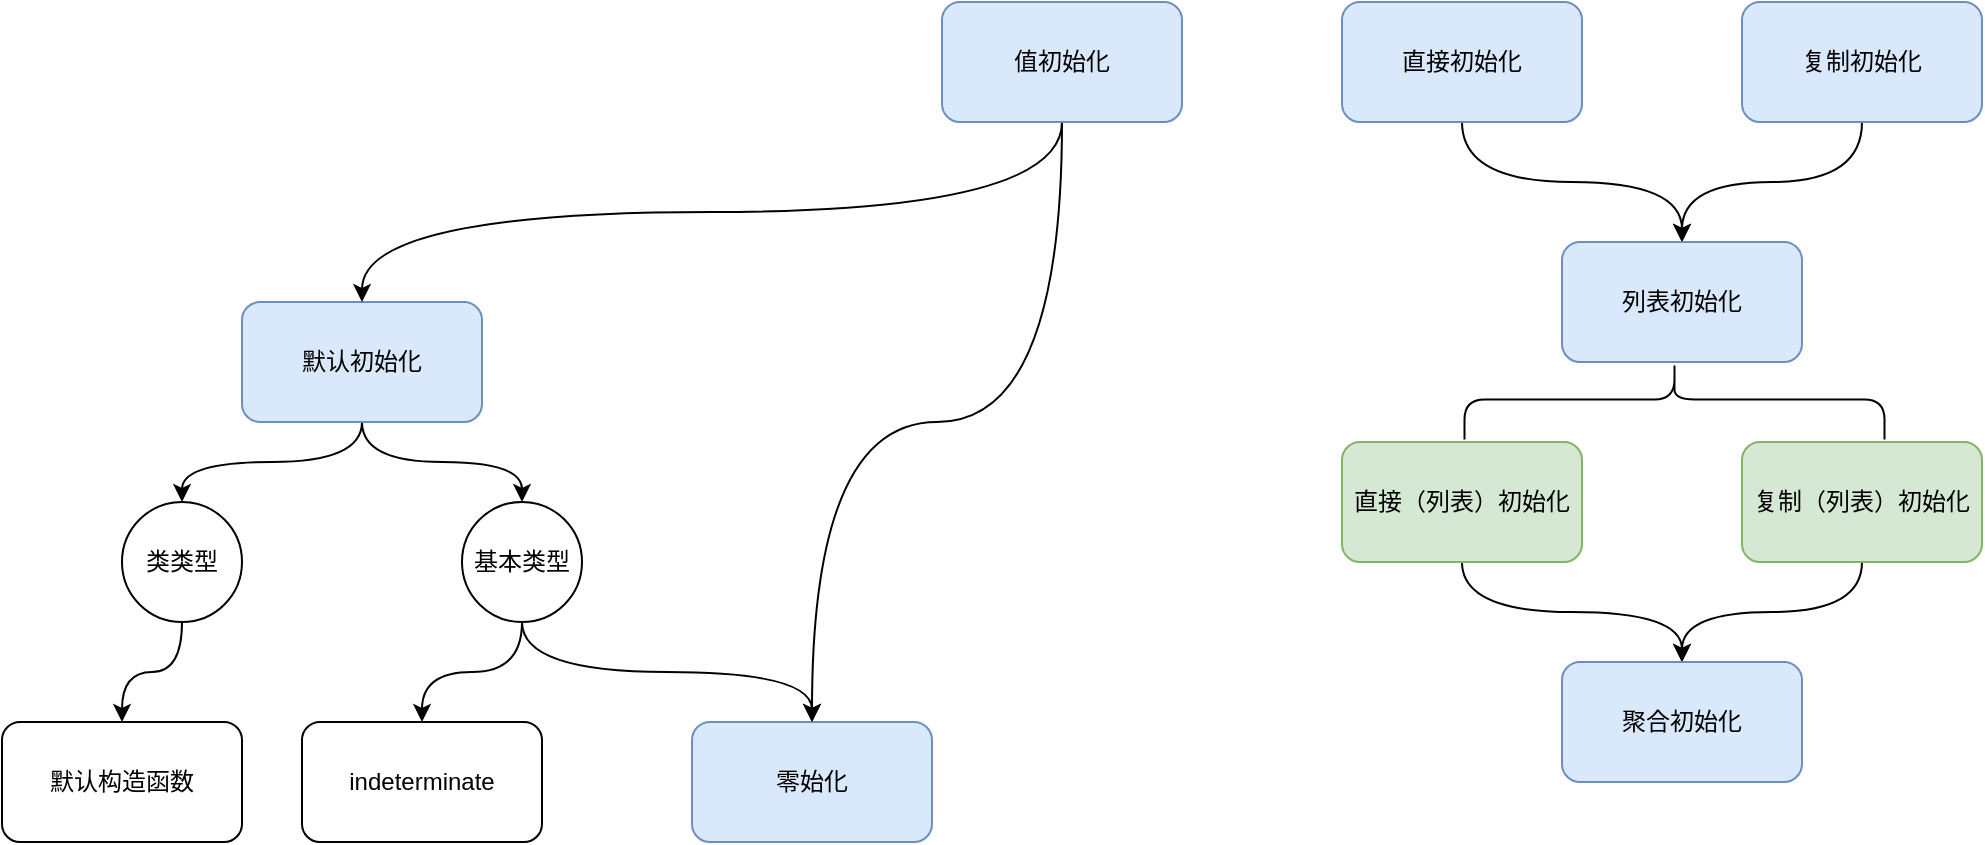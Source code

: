 <mxfile version="21.3.7" type="github">
  <diagram id="wFE0QG_FPsp0jaGvCLVb" name="Page-1">
    <mxGraphModel dx="966" dy="692" grid="1" gridSize="10" guides="1" tooltips="1" connect="1" arrows="1" fold="1" page="1" pageScale="1" pageWidth="850" pageHeight="1100" math="0" shadow="0">
      <root>
        <mxCell id="0" />
        <mxCell id="1" parent="0" />
        <mxCell id="Jm2jBwDtXu_H1HuVSEjl-3" style="edgeStyle=orthogonalEdgeStyle;rounded=0;orthogonalLoop=1;jettySize=auto;html=1;exitX=0.5;exitY=1;exitDx=0;exitDy=0;entryX=0.5;entryY=0;entryDx=0;entryDy=0;curved=1;" parent="1" source="Xrj2e5TeDreEWDdKq3HA-1" target="Jm2jBwDtXu_H1HuVSEjl-1" edge="1">
          <mxGeometry relative="1" as="geometry" />
        </mxCell>
        <mxCell id="Jm2jBwDtXu_H1HuVSEjl-4" style="edgeStyle=orthogonalEdgeStyle;curved=1;rounded=0;orthogonalLoop=1;jettySize=auto;html=1;exitX=0.5;exitY=1;exitDx=0;exitDy=0;" parent="1" source="Xrj2e5TeDreEWDdKq3HA-1" target="Jm2jBwDtXu_H1HuVSEjl-2" edge="1">
          <mxGeometry relative="1" as="geometry" />
        </mxCell>
        <mxCell id="Xrj2e5TeDreEWDdKq3HA-1" value="默认初始化" style="rounded=1;whiteSpace=wrap;html=1;fillColor=#dae8fc;strokeColor=#6c8ebf;" parent="1" vertex="1">
          <mxGeometry x="140" y="160" width="120" height="60" as="geometry" />
        </mxCell>
        <mxCell id="Xrj2e5TeDreEWDdKq3HA-4" style="edgeStyle=orthogonalEdgeStyle;rounded=0;orthogonalLoop=1;jettySize=auto;html=1;exitX=0.5;exitY=1;exitDx=0;exitDy=0;entryX=0.5;entryY=0;entryDx=0;entryDy=0;curved=1;" parent="1" source="Xrj2e5TeDreEWDdKq3HA-2" target="Xrj2e5TeDreEWDdKq3HA-3" edge="1">
          <mxGeometry relative="1" as="geometry" />
        </mxCell>
        <mxCell id="Xrj2e5TeDreEWDdKq3HA-5" style="edgeStyle=orthogonalEdgeStyle;rounded=0;orthogonalLoop=1;jettySize=auto;html=1;exitX=0.5;exitY=1;exitDx=0;exitDy=0;entryX=0.5;entryY=0;entryDx=0;entryDy=0;curved=1;" parent="1" source="Xrj2e5TeDreEWDdKq3HA-2" target="Xrj2e5TeDreEWDdKq3HA-1" edge="1">
          <mxGeometry relative="1" as="geometry" />
        </mxCell>
        <mxCell id="Xrj2e5TeDreEWDdKq3HA-2" value="值初始化" style="rounded=1;whiteSpace=wrap;html=1;fillColor=#dae8fc;strokeColor=#6c8ebf;" parent="1" vertex="1">
          <mxGeometry x="490" y="10" width="120" height="60" as="geometry" />
        </mxCell>
        <mxCell id="Xrj2e5TeDreEWDdKq3HA-3" value="零始化" style="rounded=1;whiteSpace=wrap;html=1;fillColor=#dae8fc;strokeColor=#6c8ebf;" parent="1" vertex="1">
          <mxGeometry x="365" y="370" width="120" height="60" as="geometry" />
        </mxCell>
        <mxCell id="Xrj2e5TeDreEWDdKq3HA-7" value="默认构造函数" style="rounded=1;whiteSpace=wrap;html=1;" parent="1" vertex="1">
          <mxGeometry x="20" y="370" width="120" height="60" as="geometry" />
        </mxCell>
        <mxCell id="Jm2jBwDtXu_H1HuVSEjl-5" style="edgeStyle=orthogonalEdgeStyle;curved=1;rounded=0;orthogonalLoop=1;jettySize=auto;html=1;exitX=0.5;exitY=1;exitDx=0;exitDy=0;" parent="1" source="Jm2jBwDtXu_H1HuVSEjl-1" target="Xrj2e5TeDreEWDdKq3HA-7" edge="1">
          <mxGeometry relative="1" as="geometry" />
        </mxCell>
        <mxCell id="Jm2jBwDtXu_H1HuVSEjl-1" value="类类型" style="ellipse;whiteSpace=wrap;html=1;aspect=fixed;" parent="1" vertex="1">
          <mxGeometry x="80" y="260" width="60" height="60" as="geometry" />
        </mxCell>
        <mxCell id="Jm2jBwDtXu_H1HuVSEjl-7" style="edgeStyle=orthogonalEdgeStyle;curved=1;rounded=0;orthogonalLoop=1;jettySize=auto;html=1;exitX=0.5;exitY=1;exitDx=0;exitDy=0;" parent="1" source="Jm2jBwDtXu_H1HuVSEjl-2" target="Jm2jBwDtXu_H1HuVSEjl-6" edge="1">
          <mxGeometry relative="1" as="geometry" />
        </mxCell>
        <mxCell id="Jm2jBwDtXu_H1HuVSEjl-8" style="edgeStyle=orthogonalEdgeStyle;curved=1;rounded=0;orthogonalLoop=1;jettySize=auto;html=1;exitX=0.5;exitY=1;exitDx=0;exitDy=0;entryX=0.5;entryY=0;entryDx=0;entryDy=0;" parent="1" source="Jm2jBwDtXu_H1HuVSEjl-2" target="Xrj2e5TeDreEWDdKq3HA-3" edge="1">
          <mxGeometry relative="1" as="geometry" />
        </mxCell>
        <mxCell id="Jm2jBwDtXu_H1HuVSEjl-2" value="基本类型" style="ellipse;whiteSpace=wrap;html=1;aspect=fixed;" parent="1" vertex="1">
          <mxGeometry x="250" y="260" width="60" height="60" as="geometry" />
        </mxCell>
        <mxCell id="Jm2jBwDtXu_H1HuVSEjl-6" value="indeterminate" style="rounded=1;whiteSpace=wrap;html=1;" parent="1" vertex="1">
          <mxGeometry x="170" y="370" width="120" height="60" as="geometry" />
        </mxCell>
        <mxCell id="qV4lRIKR5qYnCOhdwizY-8" style="edgeStyle=orthogonalEdgeStyle;rounded=0;orthogonalLoop=1;jettySize=auto;html=1;exitX=0.5;exitY=1;exitDx=0;exitDy=0;entryX=0.5;entryY=0;entryDx=0;entryDy=0;curved=1;" edge="1" parent="1" source="qV4lRIKR5qYnCOhdwizY-1" target="qV4lRIKR5qYnCOhdwizY-7">
          <mxGeometry relative="1" as="geometry" />
        </mxCell>
        <mxCell id="qV4lRIKR5qYnCOhdwizY-1" value="直接初始化" style="rounded=1;whiteSpace=wrap;html=1;fillColor=#dae8fc;strokeColor=#6c8ebf;" vertex="1" parent="1">
          <mxGeometry x="690" y="10" width="120" height="60" as="geometry" />
        </mxCell>
        <mxCell id="qV4lRIKR5qYnCOhdwizY-9" style="edgeStyle=orthogonalEdgeStyle;rounded=0;orthogonalLoop=1;jettySize=auto;html=1;exitX=0.5;exitY=1;exitDx=0;exitDy=0;entryX=0.5;entryY=0;entryDx=0;entryDy=0;curved=1;" edge="1" parent="1" source="qV4lRIKR5qYnCOhdwizY-2" target="qV4lRIKR5qYnCOhdwizY-7">
          <mxGeometry relative="1" as="geometry" />
        </mxCell>
        <mxCell id="qV4lRIKR5qYnCOhdwizY-2" value="复制初始化" style="rounded=1;whiteSpace=wrap;html=1;fillColor=#dae8fc;strokeColor=#6c8ebf;" vertex="1" parent="1">
          <mxGeometry x="890" y="10" width="120" height="60" as="geometry" />
        </mxCell>
        <mxCell id="qV4lRIKR5qYnCOhdwizY-12" style="edgeStyle=orthogonalEdgeStyle;rounded=0;orthogonalLoop=1;jettySize=auto;html=1;exitX=0.5;exitY=1;exitDx=0;exitDy=0;entryX=0.5;entryY=0;entryDx=0;entryDy=0;curved=1;" edge="1" parent="1" source="qV4lRIKR5qYnCOhdwizY-3" target="qV4lRIKR5qYnCOhdwizY-11">
          <mxGeometry relative="1" as="geometry" />
        </mxCell>
        <mxCell id="qV4lRIKR5qYnCOhdwizY-3" value="直接（列表）初始化" style="rounded=1;whiteSpace=wrap;html=1;fillColor=#d5e8d4;strokeColor=#82b366;" vertex="1" parent="1">
          <mxGeometry x="690" y="230" width="120" height="60" as="geometry" />
        </mxCell>
        <mxCell id="qV4lRIKR5qYnCOhdwizY-13" style="edgeStyle=orthogonalEdgeStyle;rounded=0;orthogonalLoop=1;jettySize=auto;html=1;exitX=0.5;exitY=1;exitDx=0;exitDy=0;curved=1;" edge="1" parent="1" source="qV4lRIKR5qYnCOhdwizY-4" target="qV4lRIKR5qYnCOhdwizY-11">
          <mxGeometry relative="1" as="geometry" />
        </mxCell>
        <mxCell id="qV4lRIKR5qYnCOhdwizY-4" value="复制（列表）初始化" style="rounded=1;whiteSpace=wrap;html=1;fillColor=#d5e8d4;strokeColor=#82b366;" vertex="1" parent="1">
          <mxGeometry x="890" y="230" width="120" height="60" as="geometry" />
        </mxCell>
        <mxCell id="qV4lRIKR5qYnCOhdwizY-7" value="&lt;span style=&quot;background-color: initial;&quot;&gt;列表初始化&lt;/span&gt;" style="rounded=1;whiteSpace=wrap;html=1;fillColor=#dae8fc;strokeColor=#6c8ebf;" vertex="1" parent="1">
          <mxGeometry x="800" y="130" width="120" height="60" as="geometry" />
        </mxCell>
        <mxCell id="qV4lRIKR5qYnCOhdwizY-10" value="" style="shape=curlyBracket;whiteSpace=wrap;html=1;rounded=1;flipH=1;labelPosition=right;verticalLabelPosition=middle;align=left;verticalAlign=middle;rotation=-90;" vertex="1" parent="1">
          <mxGeometry x="836.25" y="103.75" width="40" height="210" as="geometry" />
        </mxCell>
        <mxCell id="qV4lRIKR5qYnCOhdwizY-11" value="&lt;span style=&quot;background-color: initial;&quot;&gt;聚合初始化&lt;/span&gt;" style="rounded=1;whiteSpace=wrap;html=1;fillColor=#dae8fc;strokeColor=#6c8ebf;" vertex="1" parent="1">
          <mxGeometry x="800" y="340" width="120" height="60" as="geometry" />
        </mxCell>
      </root>
    </mxGraphModel>
  </diagram>
</mxfile>
